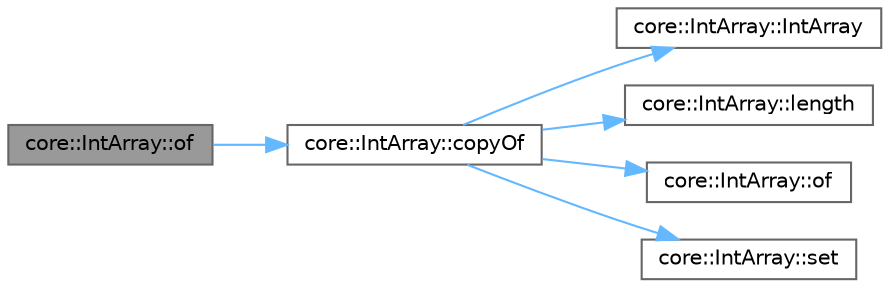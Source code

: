 digraph "core::IntArray::of"
{
 // INTERACTIVE_SVG=YES
 // LATEX_PDF_SIZE
  bgcolor="transparent";
  edge [fontname=Helvetica,fontsize=10,labelfontname=Helvetica,labelfontsize=10];
  node [fontname=Helvetica,fontsize=10,shape=box,height=0.2,width=0.4];
  rankdir="LR";
  Node1 [id="Node000001",label="core::IntArray::of",height=0.2,width=0.4,color="gray40", fillcolor="grey60", style="filled", fontcolor="black",tooltip="Obtain newly created IntArray instance with given integers values or code points."];
  Node1 -> Node2 [id="edge1_Node000001_Node000002",color="steelblue1",style="solid",tooltip=" "];
  Node2 [id="Node000002",label="core::IntArray::copyOf",height=0.2,width=0.4,color="grey40", fillcolor="white", style="filled",URL="$d5/d5b/a00135.html#ab9372882b28a084d8f7ee7d2c51fbe77",tooltip="Obtain newly created IntArray instance with primitive int array, such as int8_t[],..."];
  Node2 -> Node3 [id="edge2_Node000002_Node000003",color="steelblue1",style="solid",tooltip=" "];
  Node3 [id="Node000003",label="core::IntArray::IntArray",height=0.2,width=0.4,color="grey40", fillcolor="white", style="filled",URL="$d5/d5b/a00135.html#ab2c49b79f52007c42d8fe86b7a22073e",tooltip="Construct new IntArray instance able to contains the given number of values."];
  Node2 -> Node4 [id="edge3_Node000002_Node000004",color="steelblue1",style="solid",tooltip=" "];
  Node4 [id="Node000004",label="core::IntArray::length",height=0.2,width=0.4,color="grey40", fillcolor="white", style="filled",URL="$d5/d5b/a00135.html#ab8bd858a698d8fd5237790d2a6261cd1",tooltip="Return the number of values on this array."];
  Node2 -> Node5 [id="edge4_Node000002_Node000005",color="steelblue1",style="solid",tooltip=" "];
  Node5 [id="Node000005",label="core::IntArray::of",height=0.2,width=0.4,color="grey40", fillcolor="white", style="filled",URL="$d5/d5b/a00135.html#abd28b791d58f67ad983fc3caaf1d5c7a",tooltip="Obtains newly created empty array."];
  Node2 -> Node6 [id="edge5_Node000002_Node000006",color="steelblue1",style="solid",tooltip=" "];
  Node6 [id="Node000006",label="core::IntArray::set",height=0.2,width=0.4,color="grey40", fillcolor="white", style="filled",URL="$d5/d5b/a00135.html#a134bbdb372de008782a3afc0dc31dec4",tooltip="Set value of element at specified index with specified new value."];
}
